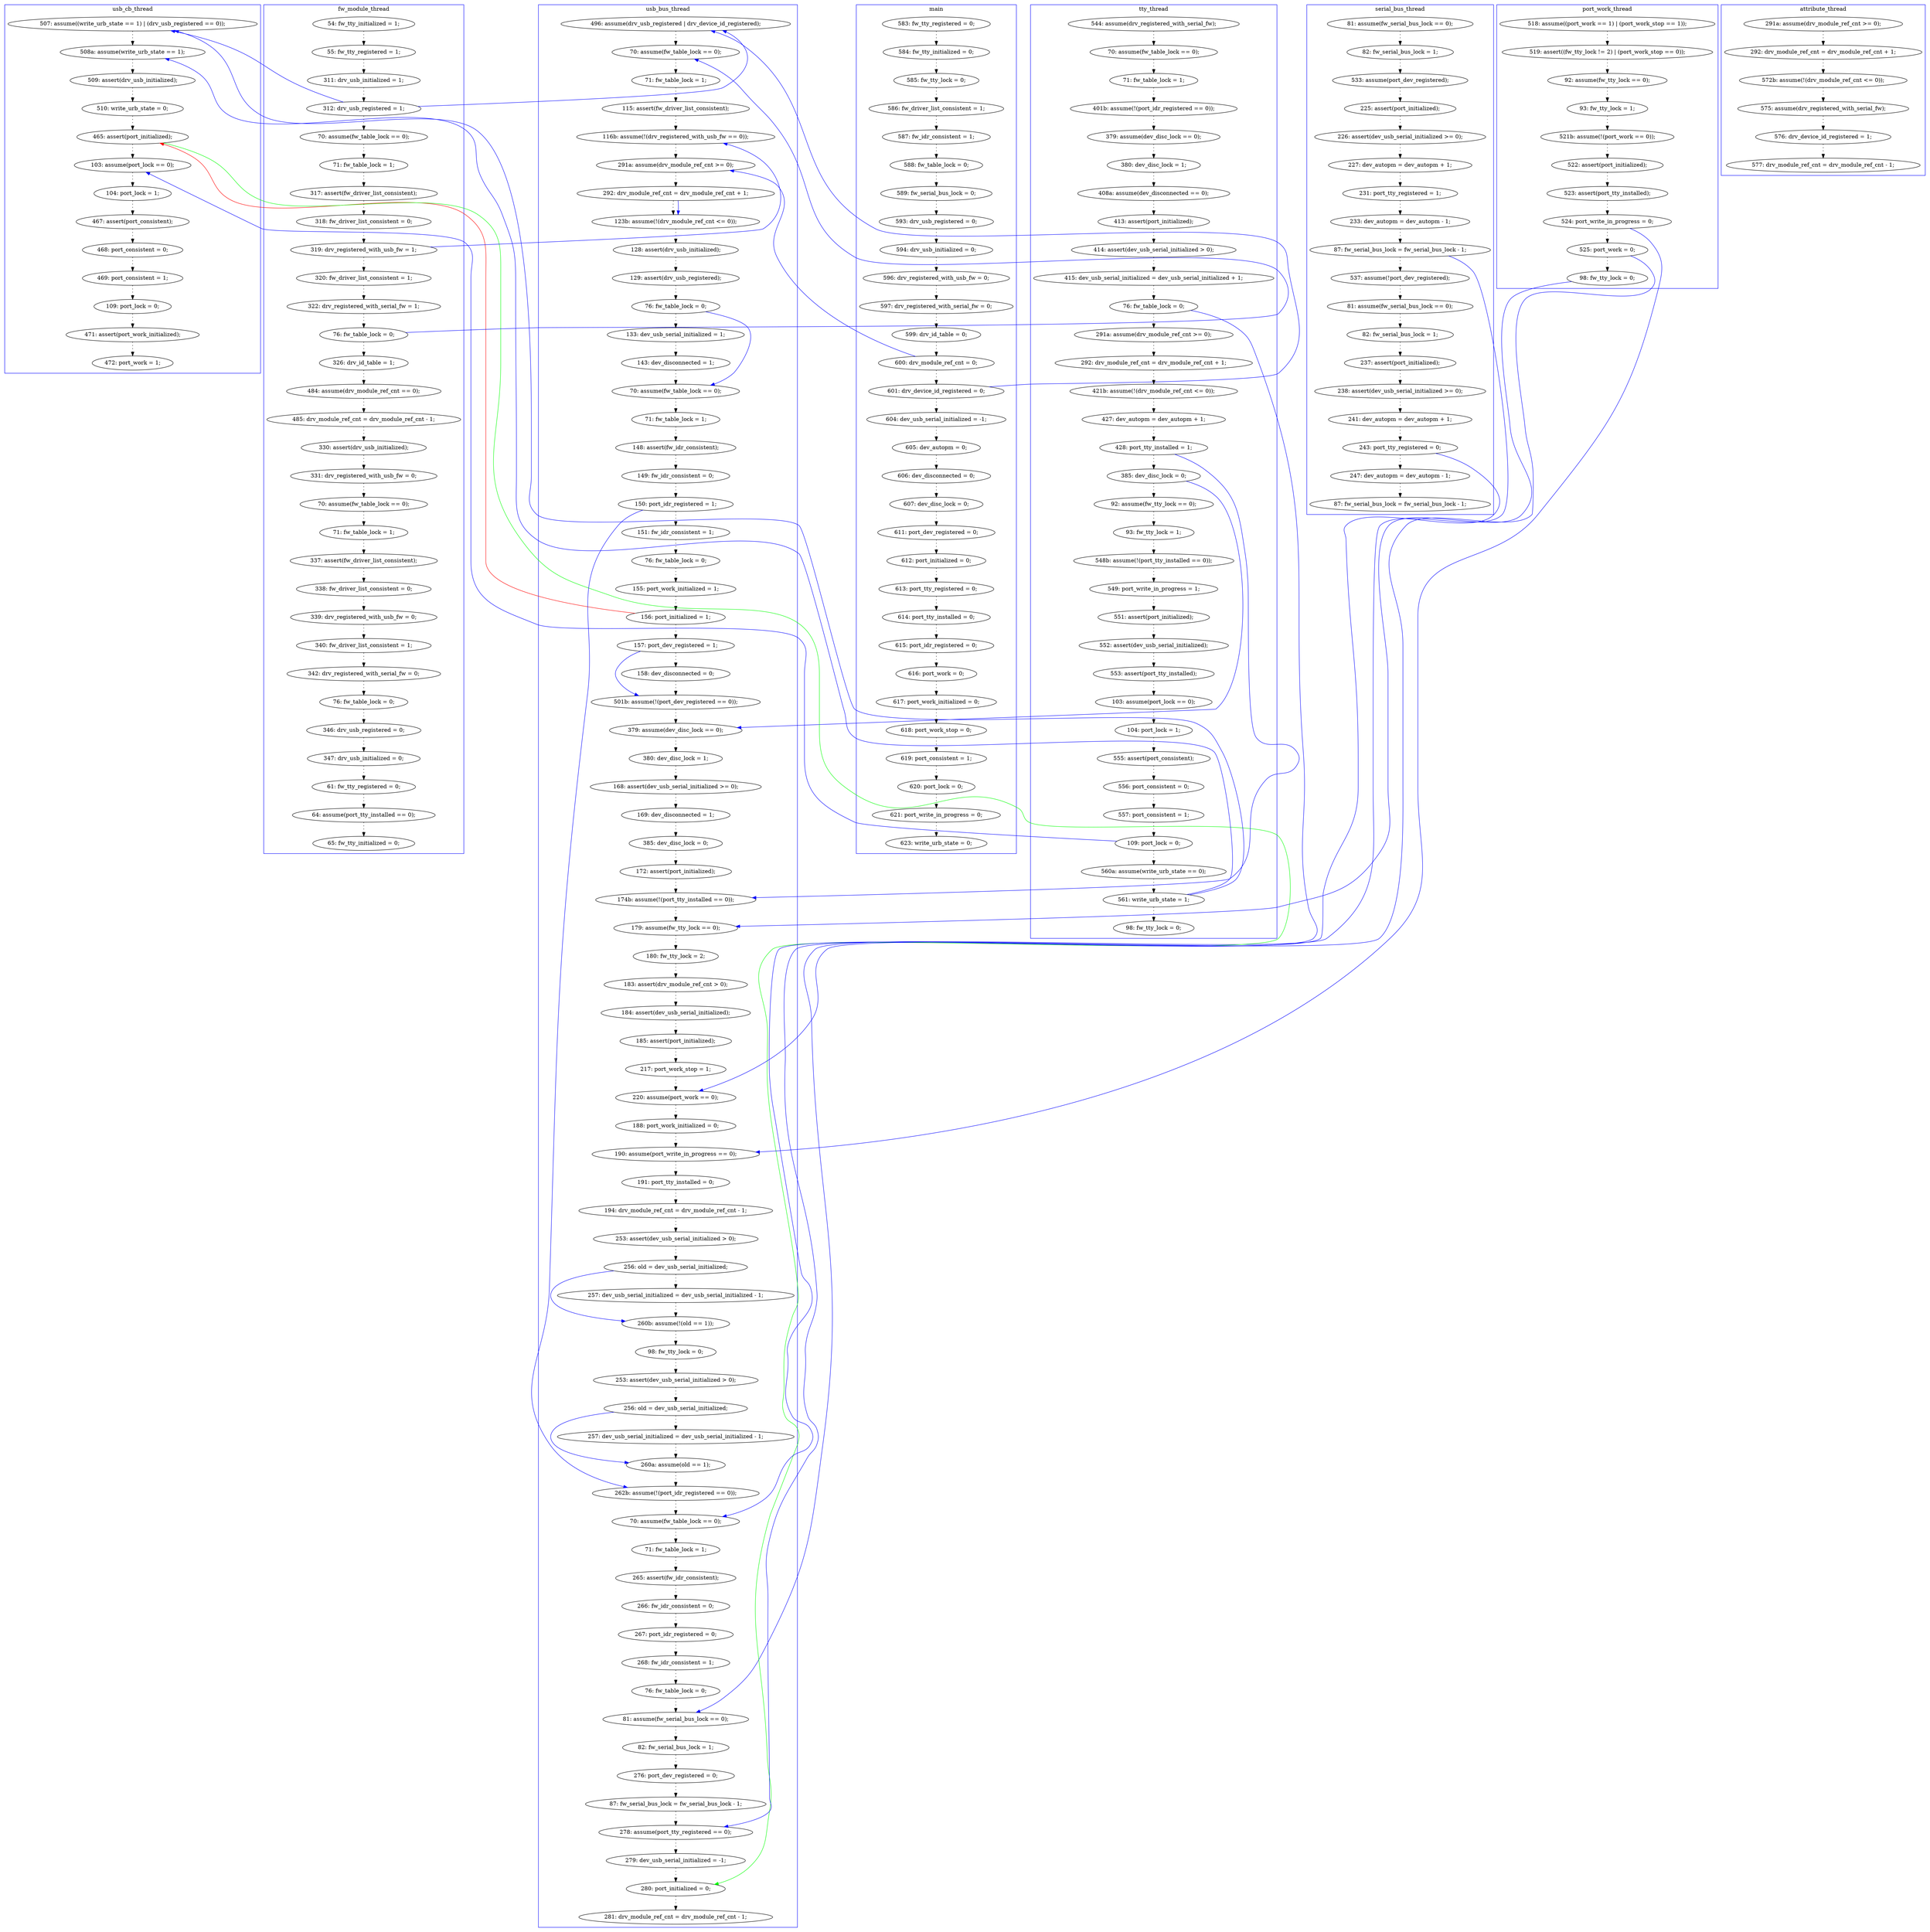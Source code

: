 digraph ProofObject {
	117 -> 120 [style = dotted, color = black]
	155 -> 156 [style = dotted, color = black]
	214 -> 216 [style = dotted, color = black]
	226 -> 228 [style = dotted, color = black]
	327 -> 330 [style = dotted, color = black]
	177 -> 178 [style = dotted, color = black]
	22 -> 23 [style = dotted, color = black]
	229 -> 230 [style = dotted, color = black]
	15 -> 16 [style = dotted, color = black]
	122 -> 202 [color = Blue, constraint = false]
	305 -> 310 [style = dotted, color = black]
	355 -> 367 [style = dotted, color = black]
	28 -> 29 [style = dotted, color = black]
	162 -> 213 [color = Blue, constraint = false]
	2 -> 3 [style = dotted, color = black]
	396 -> 397 [style = dotted, color = black]
	187 -> 188 [style = dotted, color = black]
	8 -> 9 [style = dotted, color = black]
	273 -> 346 [color = Blue, constraint = false]
	255 -> 258 [style = dotted, color = black]
	183 -> 186 [style = dotted, color = black]
	207 -> 225 [style = dotted, color = black]
	143 -> 147 [style = dotted, color = black]
	244 -> 249 [style = dotted, color = black]
	195 -> 224 [style = dotted, color = black]
	300 -> 302 [style = dotted, color = black]
	175 -> 176 [style = dotted, color = black]
	363 -> 364 [style = dotted, color = black]
	113 -> 114 [style = dotted, color = black]
	198 -> 201 [style = dotted, color = black]
	233 -> 237 [style = dotted, color = black]
	179 -> 182 [style = dotted, color = black]
	16 -> 17 [style = dotted, color = black]
	404 -> 405 [style = dotted, color = black]
	5 -> 6 [style = dotted, color = black]
	377 -> 378 [style = dotted, color = black]
	53 -> 54 [style = dotted, color = black]
	302 -> 305 [color = Blue, constraint = false]
	168 -> 175 [style = dotted, color = black]
	237 -> 238 [style = dotted, color = black]
	201 -> 204 [style = dotted, color = black]
	252 -> 292 [color = Blue, constraint = false]
	60 -> 66 [style = dotted, color = black]
	106 -> 107 [style = dotted, color = black]
	27 -> 28 [style = dotted, color = black]
	104 -> 106 [style = dotted, color = black]
	366 -> 374 [style = dotted, color = black]
	331 -> 333 [style = dotted, color = black]
	195 -> 196 [color = Blue, constraint = false]
	120 -> 207 [color = Red, constraint = false]
	154 -> 155 [style = dotted, color = black]
	50 -> 53 [style = dotted, color = black]
	240 -> 243 [style = dotted, color = black]
	321 -> 322 [style = dotted, color = black]
	74 -> 79 [style = dotted, color = black]
	66 -> 291 [style = dotted, color = black]
	274 -> 275 [color = Blue, constraint = false]
	80 -> 84 [style = dotted, color = black]
	92 -> 99 [style = dotted, color = black]
	417 -> 419 [style = dotted, color = black]
	159 -> 162 [style = dotted, color = black]
	330 -> 331 [style = dotted, color = black]
	159 -> 267 [color = Blue, constraint = false]
	310 -> 321 [style = dotted, color = black]
	269 -> 273 [style = dotted, color = black]
	275 -> 276 [style = dotted, color = black]
	85 -> 86 [style = dotted, color = black]
	103 -> 104 [style = dotted, color = black]
	279 -> 287 [style = dotted, color = black]
	325 -> 327 [style = dotted, color = black]
	245 -> 246 [style = dotted, color = black]
	14 -> 79 [color = Blue, constraint = false]
	12 -> 13 [style = dotted, color = black]
	86 -> 90 [style = dotted, color = black]
	26 -> 27 [style = dotted, color = black]
	56 -> 58 [style = dotted, color = black]
	84 -> 85 [style = dotted, color = black]
	402 -> 403 [style = dotted, color = black]
	303 -> 305 [style = dotted, color = black]
	194 -> 195 [style = dotted, color = black]
	68 -> 69 [style = dotted, color = black]
	366 -> 367 [color = Blue, constraint = false]
	54 -> 56 [style = dotted, color = black]
	142 -> 143 [style = dotted, color = black]
	99 -> 103 [style = dotted, color = black]
	176 -> 177 [style = dotted, color = black]
	258 -> 260 [style = dotted, color = black]
	287 -> 288 [style = dotted, color = black]
	188 -> 191 [style = dotted, color = black]
	365 -> 366 [style = dotted, color = black]
	6 -> 7 [style = dotted, color = black]
	292 -> 295 [style = dotted, color = black]
	122 -> 125 [style = dotted, color = black]
	234 -> 267 [style = dotted, color = black]
	114 -> 121 [style = dotted, color = black]
	131 -> 132 [style = dotted, color = black]
	406 -> 409 [style = dotted, color = black]
	167 -> 168 [style = dotted, color = black]
	254 -> 288 [color = Blue, constraint = false]
	378 -> 386 [style = dotted, color = black]
	25 -> 26 [style = dotted, color = black]
	108 -> 109 [style = dotted, color = black]
	390 -> 396 [style = dotted, color = black]
	225 -> 226 [style = dotted, color = black]
	132 -> 133 [style = dotted, color = black]
	349 -> 355 [style = dotted, color = black]
	90 -> 92 [style = dotted, color = black]
	276 -> 277 [style = dotted, color = black]
	49 -> 50 [style = dotted, color = black]
	191 -> 225 [color = Blue, constraint = false]
	254 -> 274 [style = dotted, color = black]
	397 -> 402 [style = dotted, color = black]
	80 -> 84 [color = Blue, constraint = false]
	125 -> 202 [style = dotted, color = black]
	63 -> 113 [style = dotted, color = black]
	158 -> 159 [style = dotted, color = black]
	44 -> 49 [style = dotted, color = black]
	277 -> 278 [style = dotted, color = black]
	56 -> 74 [color = Blue, constraint = false]
	220 -> 234 [style = dotted, color = black]
	409 -> 411 [style = dotted, color = black]
	108 -> 327 [color = Blue, constraint = false]
	323 -> 325 [style = dotted, color = black]
	216 -> 217 [style = dotted, color = black]
	18 -> 19 [style = dotted, color = black]
	147 -> 158 [style = dotted, color = black]
	322 -> 325 [color = Blue, constraint = false]
	136 -> 142 [style = dotted, color = black]
	150 -> 151 [style = dotted, color = black]
	296 -> 300 [style = dotted, color = black]
	43 -> 44 [style = dotted, color = black]
	291 -> 377 [style = dotted, color = black]
	36 -> 38 [style = dotted, color = black]
	336 -> 339 [style = dotted, color = black]
	23 -> 24 [style = dotted, color = black]
	411 -> 412 [style = dotted, color = black]
	202 -> 213 [style = dotted, color = black]
	11 -> 12 [style = dotted, color = black]
	261 -> 268 [style = dotted, color = black]
	90 -> 103 [color = Blue, constraint = false]
	30 -> 31 [style = dotted, color = black]
	288 -> 290 [style = dotted, color = black]
	112 -> 117 [style = dotted, color = black]
	371 -> 373 [style = dotted, color = black]
	243 -> 244 [style = dotted, color = black]
	290 -> 292 [style = dotted, color = black]
	182 -> 183 [style = dotted, color = black]
	107 -> 108 [style = dotted, color = black]
	29 -> 30 [style = dotted, color = black]
	20 -> 21 [style = dotted, color = black]
	273 -> 351 [style = dotted, color = black]
	295 -> 296 [style = dotted, color = black]
	72 -> 74 [style = dotted, color = black]
	249 -> 250 [style = dotted, color = black]
	364 -> 365 [style = dotted, color = black]
	239 -> 240 [style = dotted, color = black]
	24 -> 25 [style = dotted, color = black]
	267 -> 275 [style = dotted, color = black]
	213 -> 214 [style = dotted, color = black]
	207 -> 371 [color = Green, constraint = false]
	405 -> 406 [style = dotted, color = black]
	126 -> 127 [style = dotted, color = black]
	322 -> 323 [style = dotted, color = black]
	133 -> 136 [style = dotted, color = black]
	403 -> 404 [style = dotted, color = black]
	252 -> 254 [style = dotted, color = black]
	260 -> 261 [style = dotted, color = black]
	302 -> 303 [style = dotted, color = black]
	335 -> 336 [style = dotted, color = black]
	7 -> 8 [style = dotted, color = black]
	191 -> 194 [style = dotted, color = black]
	4 -> 5 [style = dotted, color = black]
	3 -> 4 [style = dotted, color = black]
	367 -> 370 [style = dotted, color = black]
	217 -> 220 [style = dotted, color = black]
	334 -> 335 [style = dotted, color = black]
	120 -> 122 [style = dotted, color = black]
	416 -> 417 [style = dotted, color = black]
	69 -> 72 [style = dotted, color = black]
	156 -> 157 [style = dotted, color = black]
	357 -> 358 [style = dotted, color = black]
	278 -> 279 [style = dotted, color = black]
	79 -> 80 [style = dotted, color = black]
	333 -> 334 [style = dotted, color = black]
	15 -> 52 [color = Blue, constraint = false]
	136 -> 330 [color = Blue, constraint = false]
	14 -> 15 [style = dotted, color = black]
	178 -> 179 [style = dotted, color = black]
	44 -> 52 [color = Blue, constraint = false]
	109 -> 112 [style = dotted, color = black]
	347 -> 349 [style = dotted, color = black]
	346 -> 347 [style = dotted, color = black]
	162 -> 167 [style = dotted, color = black]
	19 -> 20 [style = dotted, color = black]
	386 -> 390 [style = dotted, color = black]
	251 -> 252 [style = dotted, color = black]
	246 -> 255 [style = dotted, color = black]
	228 -> 229 [style = dotted, color = black]
	268 -> 269 [style = dotted, color = black]
	412 -> 416 [style = dotted, color = black]
	351 -> 357 [style = dotted, color = black]
	358 -> 363 [style = dotted, color = black]
	195 -> 198 [color = Blue, constraint = false]
	13 -> 14 [style = dotted, color = black]
	151 -> 154 [style = dotted, color = black]
	17 -> 18 [style = dotted, color = black]
	66 -> 68 [color = Blue, constraint = false]
	44 -> 196 [color = Blue, constraint = false]
	130 -> 131 [style = dotted, color = black]
	339 -> 346 [style = dotted, color = black]
	38 -> 43 [style = dotted, color = black]
	121 -> 126 [style = dotted, color = black]
	370 -> 371 [style = dotted, color = black]
	204 -> 207 [style = dotted, color = black]
	250 -> 251 [style = dotted, color = black]
	58 -> 60 [style = dotted, color = black]
	374 -> 381 [style = dotted, color = black]
	127 -> 130 [style = dotted, color = black]
	10 -> 11 [style = dotted, color = black]
	230 -> 233 [style = dotted, color = black]
	21 -> 22 [style = dotted, color = black]
	186 -> 187 [style = dotted, color = black]
	196 -> 198 [style = dotted, color = black]
	9 -> 10 [style = dotted, color = black]
	52 -> 68 [style = dotted, color = black]
	subgraph cluster3 {
		label = serial_bus_thread
		color = blue
		260  [label = "226: assert(dev_usb_serial_initialized >= 0);"]
		366  [label = "243: port_tty_registered = 0;"]
		351  [label = "537: assume(!port_dev_registered);"]
		365  [label = "241: dev_autopm = dev_autopm + 1;"]
		268  [label = "231: port_tty_registered = 1;"]
		363  [label = "237: assert(port_initialized);"]
		269  [label = "233: dev_autopm = dev_autopm - 1;"]
		261  [label = "227: dev_autopm = dev_autopm + 1;"]
		364  [label = "238: assert(dev_usb_serial_initialized >= 0);"]
		381  [label = "87: fw_serial_bus_lock = fw_serial_bus_lock - 1;"]
		246  [label = "82: fw_serial_bus_lock = 1;"]
		258  [label = "225: assert(port_initialized);"]
		273  [label = "87: fw_serial_bus_lock = fw_serial_bus_lock - 1;"]
		255  [label = "533: assume(port_dev_registered);"]
		357  [label = "81: assume(fw_serial_bus_lock == 0);"]
		245  [label = "81: assume(fw_serial_bus_lock == 0);"]
		358  [label = "82: fw_serial_bus_lock = 1;"]
		374  [label = "247: dev_autopm = dev_autopm - 1;"]
	}
	subgraph cluster0 {
		label = main
		color = blue
		13  [label = "599: drv_id_table = 0;"]
		14  [label = "600: drv_module_ref_cnt = 0;"]
		27  [label = "618: port_work_stop = 0;"]
		2  [label = "583: fw_tty_registered = 0;"]
		30  [label = "621: port_write_in_progress = 0;"]
		5  [label = "586: fw_driver_list_consistent = 1;"]
		7  [label = "588: fw_table_lock = 0;"]
		31  [label = "623: write_urb_state = 0;"]
		9  [label = "593: drv_usb_registered = 0;"]
		12  [label = "597: drv_registered_with_serial_fw = 0;"]
		15  [label = "601: drv_device_id_registered = 0;"]
		16  [label = "604: dev_usb_serial_initialized = -1;"]
		3  [label = "584: fw_tty_initialized = 0;"]
		20  [label = "611: port_dev_registered = 0;"]
		18  [label = "606: dev_disconnected = 0;"]
		10  [label = "594: drv_usb_initialized = 0;"]
		8  [label = "589: fw_serial_bus_lock = 0;"]
		11  [label = "596: drv_registered_with_usb_fw = 0;"]
		25  [label = "616: port_work = 0;"]
		24  [label = "615: port_idr_registered = 0;"]
		26  [label = "617: port_work_initialized = 0;"]
		21  [label = "612: port_initialized = 0;"]
		22  [label = "613: port_tty_registered = 0;"]
		19  [label = "607: dev_disc_lock = 0;"]
		28  [label = "619: port_consistent = 1;"]
		4  [label = "585: fw_tty_lock = 0;"]
		6  [label = "587: fw_idr_consistent = 1;"]
		17  [label = "605: dev_autopm = 0;"]
		29  [label = "620: port_lock = 0;"]
		23  [label = "614: port_tty_installed = 0;"]
	}
	subgraph cluster7 {
		label = port_work_thread
		color = blue
		254  [label = "525: port_work = 0;"]
		249  [label = "521b: assume(!(port_work == 0));"]
		274  [label = "98: fw_tty_lock = 0;"]
		244  [label = "93: fw_tty_lock = 1;"]
		250  [label = "522: assert(port_initialized);"]
		239  [label = "518: assume((port_work == 1) | (port_work_stop == 1));"]
		243  [label = "92: assume(fw_tty_lock == 0);"]
		252  [label = "524: port_write_in_progress = 0;"]
		240  [label = "519: assert((fw_tty_lock != 2) | (port_work_stop == 0));"]
		251  [label = "523: assert(port_tty_installed);"]
	}
	subgraph cluster5 {
		label = attribute_thread
		color = blue
		151  [label = "292: drv_module_ref_cnt = drv_module_ref_cnt + 1;"]
		156  [label = "576: drv_device_id_registered = 1;"]
		154  [label = "572b: assume(!(drv_module_ref_cnt <= 0));"]
		150  [label = "291a: assume(drv_module_ref_cnt >= 0);"]
		157  [label = "577: drv_module_ref_cnt = drv_module_ref_cnt - 1;"]
		155  [label = "575: assume(drv_registered_with_serial_fw);"]
	}
	subgraph cluster4 {
		label = tty_thread
		color = blue
		182  [label = "103: assume(port_lock == 0);"]
		132  [label = "414: assert(dev_usb_serial_initialized > 0);"]
		224  [label = "98: fw_tty_lock = 0;"]
		147  [label = "421b: assume(!(drv_module_ref_cnt <= 0));"]
		63  [label = "544: assume(drv_registered_with_serial_fw);"]
		195  [label = "561: write_urb_state = 1;"]
		159  [label = "428: port_tty_installed = 1;"]
		143  [label = "292: drv_module_ref_cnt = drv_module_ref_cnt + 1;"]
		194  [label = "560a: assume(write_urb_state == 0);"]
		176  [label = "549: port_write_in_progress = 1;"]
		127  [label = "380: dev_disc_lock = 1;"]
		183  [label = "104: port_lock = 1;"]
		168  [label = "93: fw_tty_lock = 1;"]
		187  [label = "556: port_consistent = 0;"]
		113  [label = "70: assume(fw_table_lock == 0);"]
		175  [label = "548b: assume(!(port_tty_installed == 0));"]
		188  [label = "557: port_consistent = 1;"]
		136  [label = "76: fw_table_lock = 0;"]
		133  [label = "415: dev_usb_serial_initialized = dev_usb_serial_initialized + 1;"]
		179  [label = "553: assert(port_tty_installed);"]
		178  [label = "552: assert(dev_usb_serial_initialized);"]
		162  [label = "385: dev_disc_lock = 0;"]
		158  [label = "427: dev_autopm = dev_autopm + 1;"]
		130  [label = "408a: assume(dev_disconnected == 0);"]
		186  [label = "555: assert(port_consistent);"]
		114  [label = "71: fw_table_lock = 1;"]
		167  [label = "92: assume(fw_tty_lock == 0);"]
		126  [label = "379: assume(dev_disc_lock == 0);"]
		142  [label = "291a: assume(drv_module_ref_cnt >= 0);"]
		177  [label = "551: assert(port_initialized);"]
		131  [label = "413: assert(port_initialized);"]
		121  [label = "401b: assume(!(port_idr_registered == 0));"]
		191  [label = "109: port_lock = 0;"]
	}
	subgraph cluster1 {
		label = fw_module_thread
		color = blue
		404  [label = "339: drv_registered_with_usb_fw = 0;"]
		66  [label = "76: fw_table_lock = 0;"]
		397  [label = "71: fw_table_lock = 1;"]
		386  [label = "330: assert(drv_usb_initialized);"]
		377  [label = "484: assume(drv_module_ref_cnt == 0);"]
		43  [label = "311: drv_usb_initialized = 1;"]
		49  [label = "70: assume(fw_table_lock == 0);"]
		58  [label = "320: fw_driver_list_consistent = 1;"]
		50  [label = "71: fw_table_lock = 1;"]
		38  [label = "55: fw_tty_registered = 1;"]
		417  [label = "64: assume(port_tty_installed == 0);"]
		396  [label = "70: assume(fw_table_lock == 0);"]
		416  [label = "61: fw_tty_registered = 0;"]
		403  [label = "338: fw_driver_list_consistent = 0;"]
		406  [label = "342: drv_registered_with_serial_fw = 0;"]
		53  [label = "317: assert(fw_driver_list_consistent);"]
		411  [label = "346: drv_usb_registered = 0;"]
		402  [label = "337: assert(fw_driver_list_consistent);"]
		54  [label = "318: fw_driver_list_consistent = 0;"]
		56  [label = "319: drv_registered_with_usb_fw = 1;"]
		44  [label = "312: drv_usb_registered = 1;"]
		378  [label = "485: drv_module_ref_cnt = drv_module_ref_cnt - 1;"]
		405  [label = "340: fw_driver_list_consistent = 1;"]
		291  [label = "326: drv_id_table = 1;"]
		60  [label = "322: drv_registered_with_serial_fw = 1;"]
		419  [label = "65: fw_tty_initialized = 0;"]
		412  [label = "347: drv_usb_initialized = 0;"]
		36  [label = "54: fw_tty_initialized = 1;"]
		409  [label = "76: fw_table_lock = 0;"]
		390  [label = "331: drv_registered_with_usb_fw = 0;"]
	}
	subgraph cluster6 {
		label = usb_cb_thread
		color = blue
		237  [label = "471: assert(port_work_initialized);"]
		204  [label = "510: write_urb_state = 0;"]
		233  [label = "109: port_lock = 0;"]
		207  [label = "465: assert(port_initialized);"]
		196  [label = "507: assume((write_urb_state == 1) | (drv_usb_registered == 0));"]
		225  [label = "103: assume(port_lock == 0);"]
		226  [label = "104: port_lock = 1;"]
		230  [label = "469: port_consistent = 1;"]
		198  [label = "508a: assume(write_urb_state == 1);"]
		228  [label = "467: assert(port_consistent);"]
		229  [label = "468: port_consistent = 0;"]
		201  [label = "509: assert(drv_usb_initialized);"]
		238  [label = "472: port_work = 1;"]
	}
	subgraph cluster2 {
		label = usb_bus_thread
		color = blue
		331  [label = "71: fw_table_lock = 1;"]
		74  [label = "116b: assume(!(drv_registered_with_usb_fw == 0));"]
		278  [label = "184: assert(dev_usb_serial_initialized);"]
		103  [label = "70: assume(fw_table_lock == 0);"]
		334  [label = "266: fw_idr_consistent = 0;"]
		346  [label = "81: assume(fw_serial_bus_lock == 0);"]
		109  [label = "151: fw_idr_consistent = 1;"]
		52  [label = "496: assume(drv_usb_registered | drv_device_id_registered);"]
		335  [label = "267: port_idr_registered = 0;"]
		290  [label = "188: port_work_initialized = 0;"]
		122  [label = "157: port_dev_registered = 1;"]
		84  [label = "123b: assume(!(drv_module_ref_cnt <= 0));"]
		321  [label = "253: assert(dev_usb_serial_initialized > 0);"]
		72  [label = "115: assert(fw_driver_list_consistent);"]
		367  [label = "278: assume(port_tty_registered == 0);"]
		310  [label = "98: fw_tty_lock = 0;"]
		92  [label = "133: dev_usb_serial_initialized = 1;"]
		267  [label = "174b: assume(!(port_tty_installed == 0));"]
		336  [label = "268: fw_idr_consistent = 1;"]
		325  [label = "260a: assume(old == 1);"]
		373  [label = "281: drv_module_ref_cnt = drv_module_ref_cnt - 1;"]
		216  [label = "168: assert(dev_usb_serial_initialized >= 0);"]
		80  [label = "292: drv_module_ref_cnt = drv_module_ref_cnt + 1;"]
		295  [label = "191: port_tty_installed = 0;"]
		300  [label = "253: assert(dev_usb_serial_initialized > 0);"]
		106  [label = "148: assert(fw_idr_consistent);"]
		370  [label = "279: dev_usb_serial_initialized = -1;"]
		330  [label = "70: assume(fw_table_lock == 0);"]
		69  [label = "71: fw_table_lock = 1;"]
		112  [label = "76: fw_table_lock = 0;"]
		107  [label = "149: fw_idr_consistent = 0;"]
		217  [label = "169: dev_disconnected = 1;"]
		234  [label = "172: assert(port_initialized);"]
		90  [label = "76: fw_table_lock = 0;"]
		99  [label = "143: dev_disconnected = 1;"]
		79  [label = "291a: assume(drv_module_ref_cnt >= 0);"]
		276  [label = "180: fw_tty_lock = 2;"]
		347  [label = "82: fw_serial_bus_lock = 1;"]
		275  [label = "179: assume(fw_tty_lock == 0);"]
		303  [label = "257: dev_usb_serial_initialized = dev_usb_serial_initialized - 1;"]
		339  [label = "76: fw_table_lock = 0;"]
		220  [label = "385: dev_disc_lock = 0;"]
		292  [label = "190: assume(port_write_in_progress == 0);"]
		120  [label = "156: port_initialized = 1;"]
		327  [label = "262b: assume(!(port_idr_registered == 0));"]
		104  [label = "71: fw_table_lock = 1;"]
		302  [label = "256: old = dev_usb_serial_initialized;"]
		371  [label = "280: port_initialized = 0;"]
		86  [label = "129: assert(drv_usb_registered);"]
		279  [label = "185: assert(port_initialized);"]
		323  [label = "257: dev_usb_serial_initialized = dev_usb_serial_initialized - 1;"]
		288  [label = "220: assume(port_work == 0);"]
		296  [label = "194: drv_module_ref_cnt = drv_module_ref_cnt - 1;"]
		305  [label = "260b: assume(!(old == 1));"]
		214  [label = "380: dev_disc_lock = 1;"]
		117  [label = "155: port_work_initialized = 1;"]
		355  [label = "87: fw_serial_bus_lock = fw_serial_bus_lock - 1;"]
		287  [label = "217: port_work_stop = 1;"]
		202  [label = "501b: assume(!(port_dev_registered == 0));"]
		85  [label = "128: assert(drv_usb_initialized);"]
		213  [label = "379: assume(dev_disc_lock == 0);"]
		322  [label = "256: old = dev_usb_serial_initialized;"]
		277  [label = "183: assert(drv_module_ref_cnt > 0);"]
		68  [label = "70: assume(fw_table_lock == 0);"]
		349  [label = "276: port_dev_registered = 0;"]
		333  [label = "265: assert(fw_idr_consistent);"]
		108  [label = "150: port_idr_registered = 1;"]
		125  [label = "158: dev_disconnected = 0;"]
	}
}